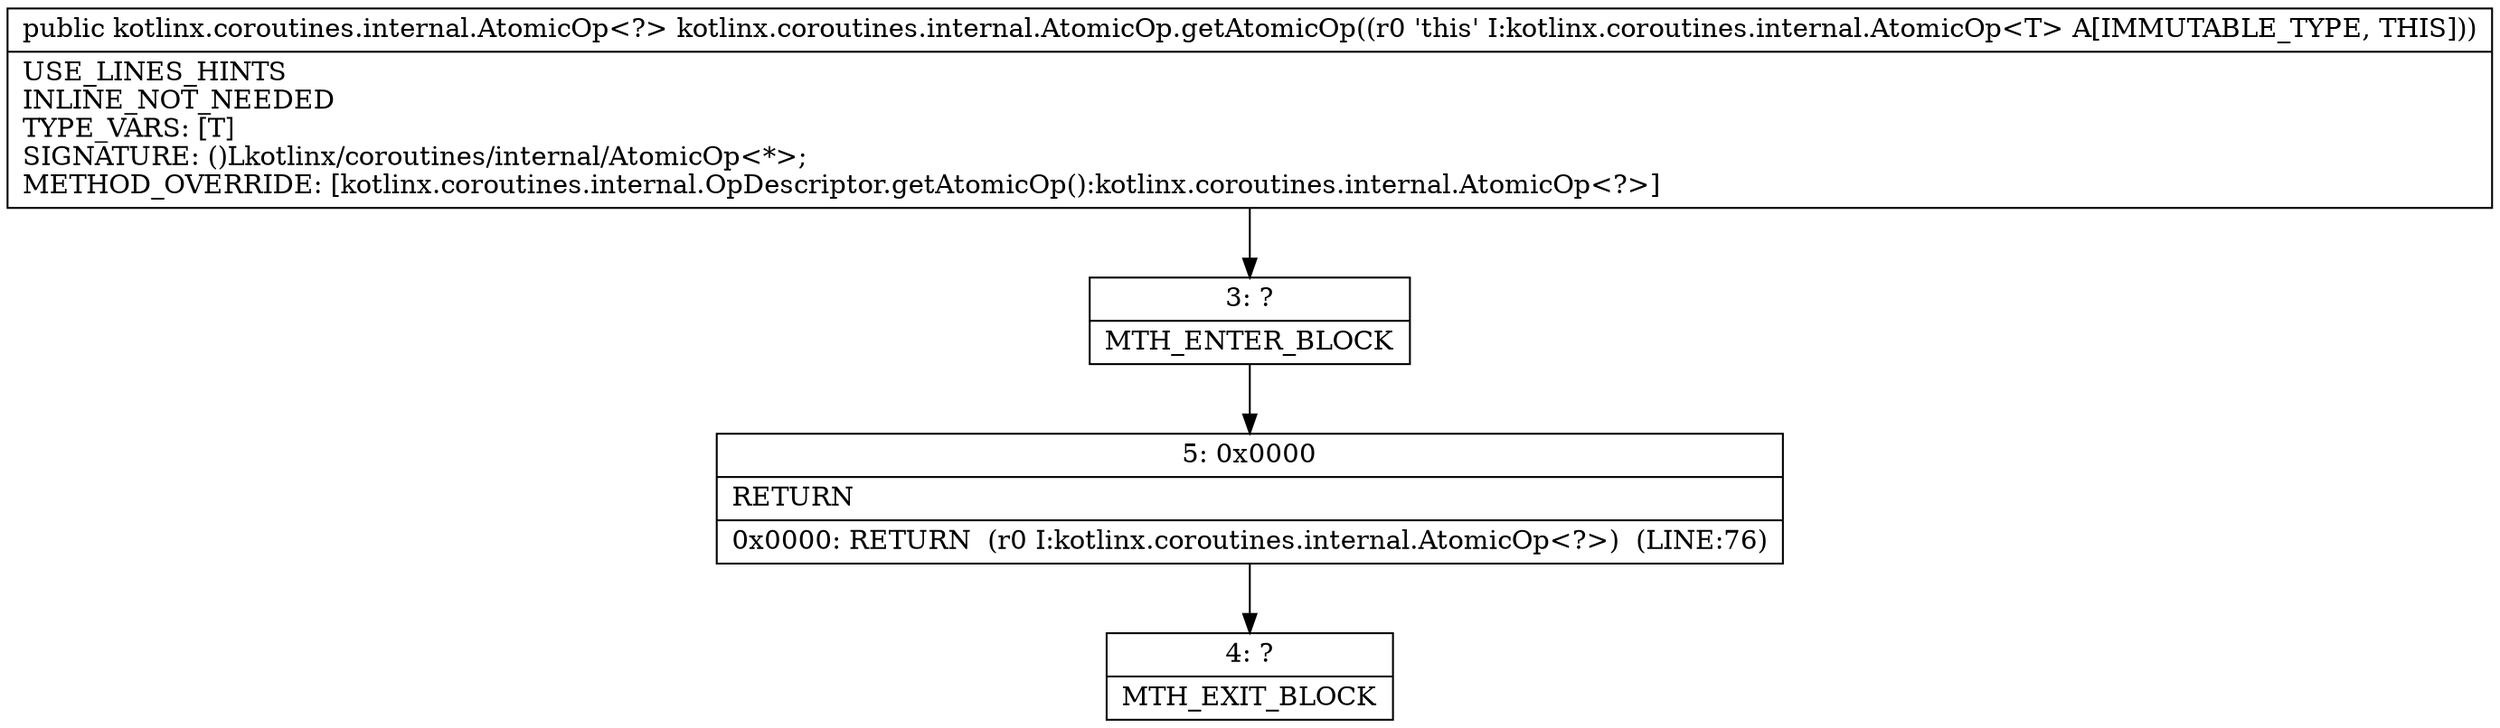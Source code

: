 digraph "CFG forkotlinx.coroutines.internal.AtomicOp.getAtomicOp()Lkotlinx\/coroutines\/internal\/AtomicOp;" {
Node_3 [shape=record,label="{3\:\ ?|MTH_ENTER_BLOCK\l}"];
Node_5 [shape=record,label="{5\:\ 0x0000|RETURN\l|0x0000: RETURN  (r0 I:kotlinx.coroutines.internal.AtomicOp\<?\>)  (LINE:76)\l}"];
Node_4 [shape=record,label="{4\:\ ?|MTH_EXIT_BLOCK\l}"];
MethodNode[shape=record,label="{public kotlinx.coroutines.internal.AtomicOp\<?\> kotlinx.coroutines.internal.AtomicOp.getAtomicOp((r0 'this' I:kotlinx.coroutines.internal.AtomicOp\<T\> A[IMMUTABLE_TYPE, THIS]))  | USE_LINES_HINTS\lINLINE_NOT_NEEDED\lTYPE_VARS: [T]\lSIGNATURE: ()Lkotlinx\/coroutines\/internal\/AtomicOp\<*\>;\lMETHOD_OVERRIDE: [kotlinx.coroutines.internal.OpDescriptor.getAtomicOp():kotlinx.coroutines.internal.AtomicOp\<?\>]\l}"];
MethodNode -> Node_3;Node_3 -> Node_5;
Node_5 -> Node_4;
}

